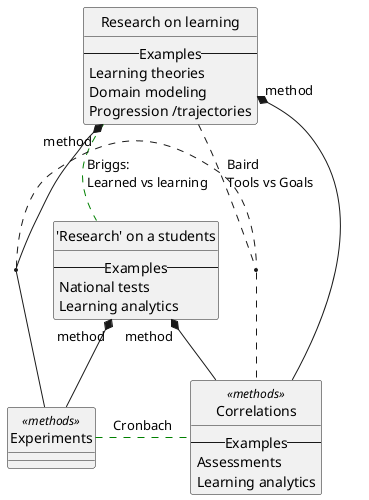{
  "sha1": "mury5xx1et0qqkuqgpaz7ul5d75fwgh",
  "insertion": {
    "when": "2024-06-03T18:59:35.707Z",
    "user": "plantuml@gmail.com"
  }
}
@startuml
hide circle

class research as "Research on learning"{
-- Examples --
Learning theories
Domain modeling
Progression /trajectories
}

class student as "'Research' on a students"{
-- Examples --
National tests
Learning analytics
}

class experiments as "Experiments" <<methods>>{
}

class correlations as "Correlations"<<methods>>{
-- Examples --
Assessments
Learning analytics
'-- Scale --
'Policy
'Organisation
'Group
'Student
}


research "method" *--  experiments
research "method" *--  correlations
student "method" *--  experiments
student "method" *--  correlations



research .. correlations #Green : "Baird\lTools vs Goals"
experiments . correlations #Green : Cronbach
research . student #Green : Briggs:\lLearned vs learning
(research, experiments) . (research, correlations)
@enduml
